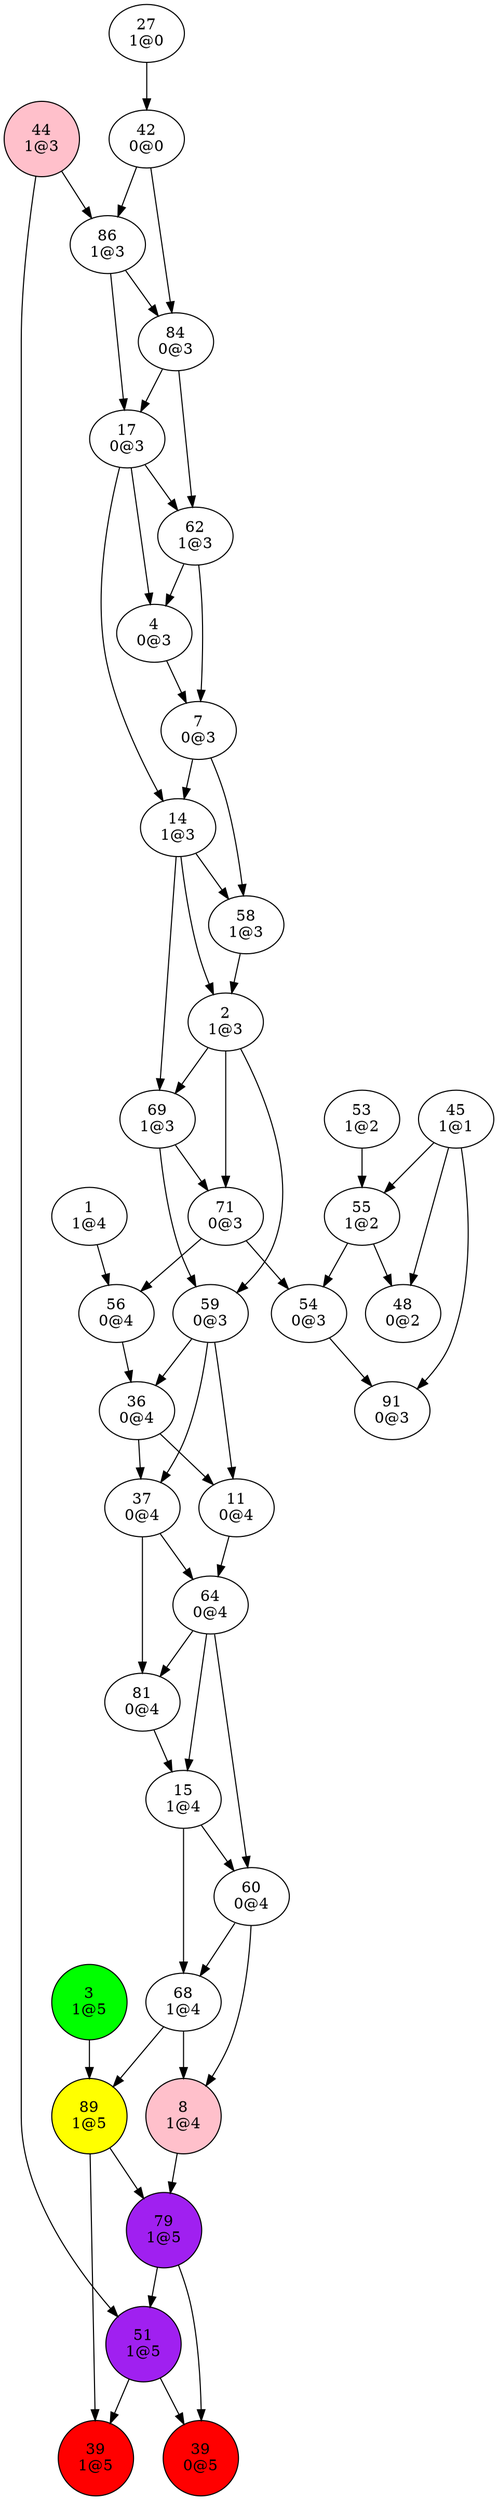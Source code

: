 digraph {
"1
1@4"->"56
0@4";
"2
1@3"->"59
0@3";
"2
1@3"->"69
1@3";
"2
1@3"->"71
0@3";
"3
1@5"->"89
1@5";
"4
0@3"->"7
0@3";
"7
0@3"->"14
1@3";
"7
0@3"->"58
1@3";
"8
1@4"->"79
1@5";
"11
0@4"->"64
0@4";
"14
1@3"->"2
1@3";
"14
1@3"->"58
1@3";
"14
1@3"->"69
1@3";
"15
1@4"->"60
0@4";
"15
1@4"->"68
1@4";
"17
0@3"->"4
0@3";
"17
0@3"->"14
1@3";
"17
0@3"->"62
1@3";
"27
1@0"->"42
0@0";
"36
0@4"->"11
0@4";
"36
0@4"->"37
0@4";
"37
0@4"->"64
0@4";
"37
0@4"->"81
0@4";
"39
0@5";
"39
1@5";
"42
0@0"->"84
0@3";
"42
0@0"->"86
1@3";
"44
1@3"->"51
1@5";
"44
1@3"->"86
1@3";
"45
1@1"->"48
0@2";
"45
1@1"->"55
1@2";
"45
1@1"->"91
0@3";
"48
0@2";
"51
1@5"->"39
0@5";
"51
1@5"->"39
1@5";
"53
1@2"->"55
1@2";
"54
0@3"->"91
0@3";
"55
1@2"->"48
0@2";
"55
1@2"->"54
0@3";
"56
0@4"->"36
0@4";
"58
1@3"->"2
1@3";
"59
0@3"->"11
0@4";
"59
0@3"->"36
0@4";
"59
0@3"->"37
0@4";
"60
0@4"->"8
1@4";
"60
0@4"->"68
1@4";
"62
1@3"->"4
0@3";
"62
1@3"->"7
0@3";
"64
0@4"->"15
1@4";
"64
0@4"->"60
0@4";
"64
0@4"->"81
0@4";
"68
1@4"->"8
1@4";
"68
1@4"->"89
1@5";
"69
1@3"->"59
0@3";
"69
1@3"->"71
0@3";
"71
0@3"->"54
0@3";
"71
0@3"->"56
0@4";
"79
1@5"->"39
0@5";
"79
1@5"->"51
1@5";
"81
0@4"->"15
1@4";
"84
0@3"->"17
0@3";
"84
0@3"->"62
1@3";
"86
1@3"->"17
0@3";
"86
1@3"->"84
0@3";
"89
1@5"->"39
1@5";
"89
1@5"->"79
1@5";
"91
0@3";
"3
1@5"[shape=circle, style=filled, fillcolor=green];
"8
1@4"[shape=circle, style=filled, fillcolor=pink];
"39
0@5"[shape=circle, style=filled, fillcolor=red];
"39
1@5"[shape=circle, style=filled, fillcolor=red];
"44
1@3"[shape=circle, style=filled, fillcolor=pink];
"51
1@5"[shape=circle, style=filled, fillcolor=purple];
"79
1@5"[shape=circle, style=filled, fillcolor=purple];
"89
1@5"[shape=circle, style=filled, fillcolor=yellow];
}